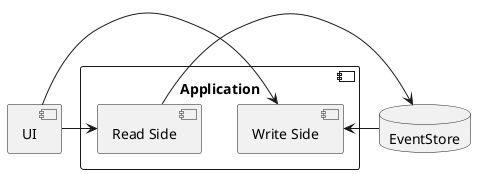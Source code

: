 @startuml


database "EventStore" as ES
[UI] as UI

component "Application" as A {

[Write Side] as W
[Read Side] as R  

}

UI -> W
UI -> R

R -> ES
W <- ES


@enduml